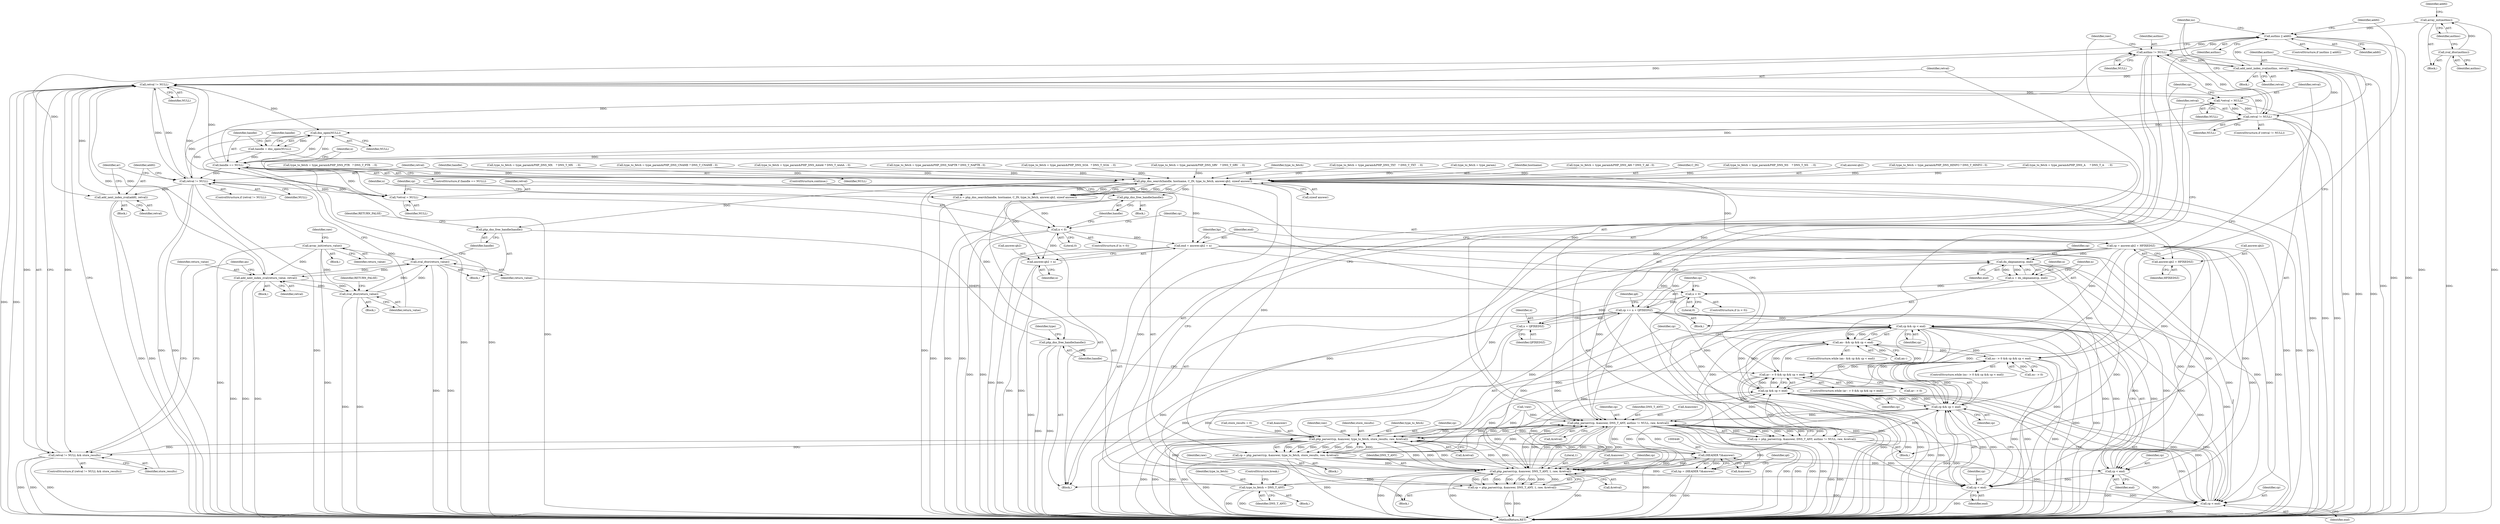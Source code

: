 digraph "1_php-src_2fefae47716d501aec41c1102f3fd4531f070b05@pointer" {
"1000532" [label="(Call,authns || addtl)"];
"1000559" [label="(Call,authns != NULL)"];
"1000532" [label="(Call,authns || addtl)"];
"1000570" [label="(Call,add_next_index_zval(authns, retval))"];
"1000566" [label="(Call,retval != NULL)"];
"1000549" [label="(Call,*retval = NULL)"];
"1000523" [label="(Call,retval != NULL)"];
"1000608" [label="(Call,add_next_index_zval(addtl, retval))"];
"1000604" [label="(Call,retval != NULL)"];
"1000589" [label="(Call,*retval = NULL)"];
"1000402" [label="(Call,handle == NULL)"];
"1000397" [label="(Call,handle = dns_open(NULL))"];
"1000399" [label="(Call,dns_open(NULL))"];
"1000528" [label="(Call,add_next_index_zval(return_value, retval))"];
"1000209" [label="(Call,array_init(return_value))"];
"1000406" [label="(Call,zval_dtor(return_value))"];
"1000489" [label="(Call,zval_dtor(return_value))"];
"1000174" [label="(Call,array_init(authns))"];
"1000172" [label="(Call,zval_dtor(authns))"];
"1000411" [label="(Call,php_dns_search(handle, hostname, C_IN, type_to_fetch, answer.qb2, sizeof answer))"];
"1000409" [label="(Call,n = php_dns_search(handle, hostname, C_IN, type_to_fetch, answer.qb2, sizeof answer))"];
"1000422" [label="(Call,n < 0)"];
"1000436" [label="(Call,end = answer.qb2 + n)"];
"1000481" [label="(Call,dn_skipname(cp, end))"];
"1000479" [label="(Call,n = dn_skipname(cp, end))"];
"1000485" [label="(Call,n < 0)"];
"1000494" [label="(Call,cp += n + QFIXEDSZ)"];
"1000503" [label="(Call,cp && cp < end)"];
"1000500" [label="(Call,an-- && cp && cp < end)"];
"1000537" [label="(Call,ns-- > 0 && cp && cp < end)"];
"1000577" [label="(Call,ar-- > 0 && cp && cp < end)"];
"1000512" [label="(Call,php_parserr(cp, &answer, type_to_fetch, store_results, raw, &retval))"];
"1000445" [label="(Call,(HEADER *)&answer)"];
"1000443" [label="(Call,hp = (HEADER *)&answer)"];
"1000554" [label="(Call,php_parserr(cp, &answer, DNS_T_ANY, authns != NULL, raw, &retval))"];
"1000390" [label="(Call,type_to_fetch = DNS_T_ANY)"];
"1000552" [label="(Call,cp = php_parserr(cp, &answer, DNS_T_ANY, authns != NULL, raw, &retval))"];
"1000542" [label="(Call,cp && cp < end)"];
"1000582" [label="(Call,cp && cp < end)"];
"1000594" [label="(Call,php_parserr(cp, &answer, DNS_T_ANY, 1, raw, &retval))"];
"1000592" [label="(Call,cp = php_parserr(cp, &answer, DNS_T_ANY, 1, raw, &retval))"];
"1000584" [label="(Call,cp < end)"];
"1000544" [label="(Call,cp < end)"];
"1000510" [label="(Call,cp = php_parserr(cp, &answer, type_to_fetch, store_results, raw, &retval))"];
"1000505" [label="(Call,cp < end)"];
"1000522" [label="(Call,retval != NULL && store_results)"];
"1000496" [label="(Call,n + QFIXEDSZ)"];
"1000438" [label="(Call,answer.qb2 + n)"];
"1000426" [label="(Call,php_dns_free_handle(handle))"];
"1000429" [label="(Call,cp = answer.qb2 + HFIXEDSZ)"];
"1000431" [label="(Call,answer.qb2 + HFIXEDSZ)"];
"1000491" [label="(Call,php_dns_free_handle(handle))"];
"1000611" [label="(Call,php_dns_free_handle(handle))"];
"1000432" [label="(Call,answer.qb2)"];
"1000422" [label="(Call,n < 0)"];
"1000490" [label="(Identifier,return_value)"];
"1000419" [label="(Call,sizeof answer)"];
"1000171" [label="(Block,)"];
"1000605" [label="(Identifier,retval)"];
"1000365" [label="(Call,type_to_fetch = type_param&PHP_DNS_NAPTR ? DNS_T_NAPTR : 0)"];
"1000577" [label="(Call,ar-- > 0 && cp && cp < end)"];
"1000491" [label="(Call,php_dns_free_handle(handle))"];
"1000295" [label="(Call,type_to_fetch = type_param&PHP_DNS_SOA   ? DNS_T_SOA   : 0)"];
"1000401" [label="(ControlStructure,if (handle == NULL))"];
"1000606" [label="(Identifier,NULL)"];
"1000184" [label="(Call,!raw)"];
"1000400" [label="(Identifier,NULL)"];
"1000550" [label="(Identifier,retval)"];
"1000518" [label="(Identifier,raw)"];
"1000532" [label="(Call,authns || addtl)"];
"1000355" [label="(Call,type_to_fetch = type_param&PHP_DNS_SRV   ? DNS_T_SRV   : 0)"];
"1000479" [label="(Call,n = dn_skipname(cp, end))"];
"1000406" [label="(Call,zval_dtor(return_value))"];
"1000551" [label="(Identifier,NULL)"];
"1000210" [label="(Identifier,return_value)"];
"1000212" [label="(Identifier,raw)"];
"1000415" [label="(Identifier,type_to_fetch)"];
"1000537" [label="(Call,ns-- > 0 && cp && cp < end)"];
"1000566" [label="(Call,retval != NULL)"];
"1000431" [label="(Call,answer.qb2 + HFIXEDSZ)"];
"1000528" [label="(Call,add_next_index_zval(return_value, retval))"];
"1000335" [label="(Call,type_to_fetch = type_param&PHP_DNS_TXT   ? DNS_T_TXT   : 0)"];
"1000531" [label="(ControlStructure,if (authns || addtl))"];
"1000255" [label="(Call,type_to_fetch = type_param)"];
"1000507" [label="(Identifier,end)"];
"1000390" [label="(Call,type_to_fetch = DNS_T_ANY)"];
"1000608" [label="(Call,add_next_index_zval(addtl, retval))"];
"1000561" [label="(Identifier,NULL)"];
"1000523" [label="(Call,retval != NULL)"];
"1000499" [label="(ControlStructure,while (an-- && cp && cp < end))"];
"1000590" [label="(Identifier,retval)"];
"1000611" [label="(Call,php_dns_free_handle(handle))"];
"1000486" [label="(Identifier,n)"];
"1000601" [label="(Call,&retval)"];
"1000517" [label="(Identifier,store_results)"];
"1000405" [label="(Block,)"];
"1000545" [label="(Identifier,cp)"];
"1000584" [label="(Call,cp < end)"];
"1000568" [label="(Identifier,NULL)"];
"1000527" [label="(Block,)"];
"1000538" [label="(Call,ns-- > 0)"];
"1000172" [label="(Call,zval_dtor(authns))"];
"1000556" [label="(Call,&answer)"];
"1000427" [label="(Identifier,handle)"];
"1000603" [label="(ControlStructure,if (retval != NULL))"];
"1000409" [label="(Call,n = php_dns_search(handle, hostname, C_IN, type_to_fetch, answer.qb2, sizeof answer))"];
"1000413" [label="(Identifier,hostname)"];
"1000600" [label="(Identifier,raw)"];
"1000174" [label="(Call,array_init(authns))"];
"1000508" [label="(Block,)"];
"1000596" [label="(Call,&answer)"];
"1000592" [label="(Call,cp = php_parserr(cp, &answer, DNS_T_ANY, 1, raw, &retval))"];
"1000478" [label="(Block,)"];
"1000589" [label="(Call,*retval = NULL)"];
"1000536" [label="(ControlStructure,while (ns-- > 0 && cp && cp < end))"];
"1000375" [label="(Call,type_to_fetch = type_param&PHP_DNS_A6\t ? DNS_T_A6 : 0)"];
"1000516" [label="(Identifier,type_to_fetch)"];
"1000450" [label="(Identifier,qd)"];
"1000435" [label="(Identifier,HFIXEDSZ)"];
"1000414" [label="(Identifier,C_IN)"];
"1000525" [label="(Identifier,NULL)"];
"1000555" [label="(Identifier,cp)"];
"1000609" [label="(Identifier,addtl)"];
"1000543" [label="(Identifier,cp)"];
"1000175" [label="(Identifier,authns)"];
"1000408" [label="(Identifier,RETURN_FALSE)"];
"1000513" [label="(Identifier,cp)"];
"1000552" [label="(Call,cp = php_parserr(cp, &answer, DNS_T_ANY, authns != NULL, raw, &retval))"];
"1000563" [label="(Call,&retval)"];
"1000529" [label="(Identifier,return_value)"];
"1000578" [label="(Call,ar-- > 0)"];
"1000275" [label="(Call,type_to_fetch = type_param&PHP_DNS_NS    ? DNS_T_NS    : 0)"];
"1000544" [label="(Call,cp < end)"];
"1000402" [label="(Call,handle == NULL)"];
"1000610" [label="(Identifier,retval)"];
"1000485" [label="(Call,n < 0)"];
"1000526" [label="(Identifier,store_results)"];
"1000521" [label="(ControlStructure,if (retval != NULL && store_results))"];
"1000496" [label="(Call,n + QFIXEDSZ)"];
"1000546" [label="(Identifier,end)"];
"1000522" [label="(Call,retval != NULL && store_results)"];
"1000416" [label="(Call,answer.qb2)"];
"1000498" [label="(Identifier,QFIXEDSZ)"];
"1000613" [label="(MethodReturn,RET)"];
"1000173" [label="(Identifier,authns)"];
"1000437" [label="(Identifier,end)"];
"1000511" [label="(Identifier,cp)"];
"1000428" [label="(ControlStructure,continue;)"];
"1000385" [label="(Call,store_results = 0)"];
"1000315" [label="(Call,type_to_fetch = type_param&PHP_DNS_HINFO ? DNS_T_HINFO : 0)"];
"1000505" [label="(Call,cp < end)"];
"1000558" [label="(Identifier,DNS_T_ANY)"];
"1000502" [label="(Identifier,an)"];
"1000559" [label="(Call,authns != NULL)"];
"1000514" [label="(Call,&answer)"];
"1000423" [label="(Identifier,n)"];
"1000425" [label="(Block,)"];
"1000489" [label="(Call,zval_dtor(return_value))"];
"1000488" [label="(Block,)"];
"1000587" [label="(Block,)"];
"1000399" [label="(Call,dns_open(NULL))"];
"1000594" [label="(Call,php_parserr(cp, &answer, DNS_T_ANY, 1, raw, &retval))"];
"1000436" [label="(Call,end = answer.qb2 + n)"];
"1000554" [label="(Call,php_parserr(cp, &answer, DNS_T_ANY, authns != NULL, raw, &retval))"];
"1000476" [label="(Identifier,qd)"];
"1000447" [label="(Call,&answer)"];
"1000580" [label="(Identifier,ar)"];
"1000265" [label="(Call,type_to_fetch = type_param&PHP_DNS_A     ? DNS_T_A     : 0)"];
"1000421" [label="(ControlStructure,if (n < 0))"];
"1000305" [label="(Call,type_to_fetch = type_param&PHP_DNS_PTR   ? DNS_T_PTR   : 0)"];
"1000482" [label="(Identifier,cp)"];
"1000430" [label="(Identifier,cp)"];
"1000504" [label="(Identifier,cp)"];
"1000572" [label="(Identifier,retval)"];
"1000443" [label="(Call,hp = (HEADER *)&answer)"];
"1000481" [label="(Call,dn_skipname(cp, end))"];
"1000412" [label="(Identifier,handle)"];
"1000542" [label="(Call,cp && cp < end)"];
"1000492" [label="(Identifier,handle)"];
"1000177" [label="(Identifier,addtl)"];
"1000607" [label="(Block,)"];
"1000438" [label="(Call,answer.qb2 + n)"];
"1000510" [label="(Call,cp = php_parserr(cp, &answer, type_to_fetch, store_results, raw, &retval))"];
"1000512" [label="(Call,php_parserr(cp, &answer, type_to_fetch, store_results, raw, &retval))"];
"1000480" [label="(Identifier,n)"];
"1000595" [label="(Identifier,cp)"];
"1000424" [label="(Literal,0)"];
"1000553" [label="(Identifier,cp)"];
"1000533" [label="(Identifier,authns)"];
"1000391" [label="(Identifier,type_to_fetch)"];
"1000493" [label="(Identifier,RETURN_FALSE)"];
"1000429" [label="(Call,cp = answer.qb2 + HFIXEDSZ)"];
"1000444" [label="(Identifier,hp)"];
"1000497" [label="(Identifier,n)"];
"1000583" [label="(Identifier,cp)"];
"1000397" [label="(Call,handle = dns_open(NULL))"];
"1000562" [label="(Identifier,raw)"];
"1000586" [label="(Identifier,end)"];
"1000598" [label="(Identifier,DNS_T_ANY)"];
"1000549" [label="(Call,*retval = NULL)"];
"1000540" [label="(Identifier,ns)"];
"1000398" [label="(Identifier,handle)"];
"1000524" [label="(Identifier,retval)"];
"1000593" [label="(Identifier,cp)"];
"1000612" [label="(Identifier,handle)"];
"1000209" [label="(Call,array_init(return_value))"];
"1000439" [label="(Call,answer.qb2)"];
"1000445" [label="(Call,(HEADER *)&answer)"];
"1000246" [label="(Identifier,type)"];
"1000604" [label="(Call,retval != NULL)"];
"1000530" [label="(Identifier,retval)"];
"1000325" [label="(Call,type_to_fetch = type_param&PHP_DNS_MX    ? DNS_T_MX    : 0)"];
"1000285" [label="(Call,type_to_fetch = type_param&PHP_DNS_CNAME ? DNS_T_CNAME : 0)"];
"1000403" [label="(Identifier,handle)"];
"1000570" [label="(Call,add_next_index_zval(authns, retval))"];
"1000404" [label="(Identifier,NULL)"];
"1000591" [label="(Identifier,NULL)"];
"1000253" [label="(Block,)"];
"1000494" [label="(Call,cp += n + QFIXEDSZ)"];
"1000483" [label="(Identifier,end)"];
"1000500" [label="(Call,an-- && cp && cp < end)"];
"1000599" [label="(Literal,1)"];
"1000574" [label="(Identifier,addtl)"];
"1000519" [label="(Call,&retval)"];
"1000567" [label="(Identifier,retval)"];
"1000442" [label="(Identifier,n)"];
"1000396" [label="(Block,)"];
"1000393" [label="(ControlStructure,break;)"];
"1000392" [label="(Identifier,DNS_T_ANY)"];
"1000576" [label="(ControlStructure,while (ar-- > 0 && cp && cp < end))"];
"1000506" [label="(Identifier,cp)"];
"1000410" [label="(Identifier,n)"];
"1000571" [label="(Identifier,authns)"];
"1000495" [label="(Identifier,cp)"];
"1000407" [label="(Identifier,return_value)"];
"1000565" [label="(ControlStructure,if (retval != NULL))"];
"1000534" [label="(Identifier,addtl)"];
"1000560" [label="(Identifier,authns)"];
"1000503" [label="(Call,cp && cp < end)"];
"1000484" [label="(ControlStructure,if (n < 0))"];
"1000547" [label="(Block,)"];
"1000345" [label="(Call,type_to_fetch = type_param&PHP_DNS_AAAA\t ? DNS_T_AAAA  : 0)"];
"1000426" [label="(Call,php_dns_free_handle(handle))"];
"1000501" [label="(Call,an--)"];
"1000585" [label="(Identifier,cp)"];
"1000487" [label="(Literal,0)"];
"1000582" [label="(Call,cp && cp < end)"];
"1000569" [label="(Block,)"];
"1000411" [label="(Call,php_dns_search(handle, hostname, C_IN, type_to_fetch, answer.qb2, sizeof answer))"];
"1000110" [label="(Block,)"];
"1000532" -> "1000531"  [label="AST: "];
"1000532" -> "1000533"  [label="CFG: "];
"1000532" -> "1000534"  [label="CFG: "];
"1000533" -> "1000532"  [label="AST: "];
"1000534" -> "1000532"  [label="AST: "];
"1000540" -> "1000532"  [label="CFG: "];
"1000574" -> "1000532"  [label="CFG: "];
"1000532" -> "1000613"  [label="DDG: "];
"1000532" -> "1000613"  [label="DDG: "];
"1000559" -> "1000532"  [label="DDG: "];
"1000570" -> "1000532"  [label="DDG: "];
"1000174" -> "1000532"  [label="DDG: "];
"1000532" -> "1000559"  [label="DDG: "];
"1000532" -> "1000608"  [label="DDG: "];
"1000559" -> "1000554"  [label="AST: "];
"1000559" -> "1000561"  [label="CFG: "];
"1000560" -> "1000559"  [label="AST: "];
"1000561" -> "1000559"  [label="AST: "];
"1000562" -> "1000559"  [label="CFG: "];
"1000559" -> "1000613"  [label="DDG: "];
"1000559" -> "1000554"  [label="DDG: "];
"1000559" -> "1000554"  [label="DDG: "];
"1000570" -> "1000559"  [label="DDG: "];
"1000523" -> "1000559"  [label="DDG: "];
"1000566" -> "1000559"  [label="DDG: "];
"1000402" -> "1000559"  [label="DDG: "];
"1000559" -> "1000566"  [label="DDG: "];
"1000559" -> "1000570"  [label="DDG: "];
"1000570" -> "1000569"  [label="AST: "];
"1000570" -> "1000572"  [label="CFG: "];
"1000571" -> "1000570"  [label="AST: "];
"1000572" -> "1000570"  [label="AST: "];
"1000540" -> "1000570"  [label="CFG: "];
"1000570" -> "1000613"  [label="DDG: "];
"1000570" -> "1000613"  [label="DDG: "];
"1000570" -> "1000613"  [label="DDG: "];
"1000570" -> "1000523"  [label="DDG: "];
"1000566" -> "1000570"  [label="DDG: "];
"1000566" -> "1000565"  [label="AST: "];
"1000566" -> "1000568"  [label="CFG: "];
"1000567" -> "1000566"  [label="AST: "];
"1000568" -> "1000566"  [label="AST: "];
"1000540" -> "1000566"  [label="CFG: "];
"1000571" -> "1000566"  [label="CFG: "];
"1000566" -> "1000613"  [label="DDG: "];
"1000566" -> "1000613"  [label="DDG: "];
"1000566" -> "1000613"  [label="DDG: "];
"1000566" -> "1000399"  [label="DDG: "];
"1000566" -> "1000523"  [label="DDG: "];
"1000566" -> "1000549"  [label="DDG: "];
"1000549" -> "1000566"  [label="DDG: "];
"1000566" -> "1000589"  [label="DDG: "];
"1000566" -> "1000604"  [label="DDG: "];
"1000549" -> "1000547"  [label="AST: "];
"1000549" -> "1000551"  [label="CFG: "];
"1000550" -> "1000549"  [label="AST: "];
"1000551" -> "1000549"  [label="AST: "];
"1000553" -> "1000549"  [label="CFG: "];
"1000523" -> "1000549"  [label="DDG: "];
"1000402" -> "1000549"  [label="DDG: "];
"1000523" -> "1000522"  [label="AST: "];
"1000523" -> "1000525"  [label="CFG: "];
"1000524" -> "1000523"  [label="AST: "];
"1000525" -> "1000523"  [label="AST: "];
"1000526" -> "1000523"  [label="CFG: "];
"1000522" -> "1000523"  [label="CFG: "];
"1000523" -> "1000613"  [label="DDG: "];
"1000523" -> "1000613"  [label="DDG: "];
"1000523" -> "1000399"  [label="DDG: "];
"1000523" -> "1000522"  [label="DDG: "];
"1000523" -> "1000522"  [label="DDG: "];
"1000608" -> "1000523"  [label="DDG: "];
"1000528" -> "1000523"  [label="DDG: "];
"1000604" -> "1000523"  [label="DDG: "];
"1000402" -> "1000523"  [label="DDG: "];
"1000523" -> "1000528"  [label="DDG: "];
"1000523" -> "1000589"  [label="DDG: "];
"1000523" -> "1000604"  [label="DDG: "];
"1000608" -> "1000607"  [label="AST: "];
"1000608" -> "1000610"  [label="CFG: "];
"1000609" -> "1000608"  [label="AST: "];
"1000610" -> "1000608"  [label="AST: "];
"1000580" -> "1000608"  [label="CFG: "];
"1000608" -> "1000613"  [label="DDG: "];
"1000608" -> "1000613"  [label="DDG: "];
"1000604" -> "1000608"  [label="DDG: "];
"1000604" -> "1000603"  [label="AST: "];
"1000604" -> "1000606"  [label="CFG: "];
"1000605" -> "1000604"  [label="AST: "];
"1000606" -> "1000604"  [label="AST: "];
"1000580" -> "1000604"  [label="CFG: "];
"1000609" -> "1000604"  [label="CFG: "];
"1000604" -> "1000613"  [label="DDG: "];
"1000604" -> "1000613"  [label="DDG: "];
"1000604" -> "1000613"  [label="DDG: "];
"1000604" -> "1000399"  [label="DDG: "];
"1000604" -> "1000589"  [label="DDG: "];
"1000589" -> "1000604"  [label="DDG: "];
"1000402" -> "1000604"  [label="DDG: "];
"1000589" -> "1000587"  [label="AST: "];
"1000589" -> "1000591"  [label="CFG: "];
"1000590" -> "1000589"  [label="AST: "];
"1000591" -> "1000589"  [label="AST: "];
"1000593" -> "1000589"  [label="CFG: "];
"1000402" -> "1000589"  [label="DDG: "];
"1000402" -> "1000401"  [label="AST: "];
"1000402" -> "1000404"  [label="CFG: "];
"1000403" -> "1000402"  [label="AST: "];
"1000404" -> "1000402"  [label="AST: "];
"1000407" -> "1000402"  [label="CFG: "];
"1000410" -> "1000402"  [label="CFG: "];
"1000402" -> "1000613"  [label="DDG: "];
"1000402" -> "1000613"  [label="DDG: "];
"1000402" -> "1000399"  [label="DDG: "];
"1000397" -> "1000402"  [label="DDG: "];
"1000399" -> "1000402"  [label="DDG: "];
"1000402" -> "1000411"  [label="DDG: "];
"1000397" -> "1000396"  [label="AST: "];
"1000397" -> "1000399"  [label="CFG: "];
"1000398" -> "1000397"  [label="AST: "];
"1000399" -> "1000397"  [label="AST: "];
"1000403" -> "1000397"  [label="CFG: "];
"1000397" -> "1000613"  [label="DDG: "];
"1000399" -> "1000397"  [label="DDG: "];
"1000399" -> "1000400"  [label="CFG: "];
"1000400" -> "1000399"  [label="AST: "];
"1000528" -> "1000527"  [label="AST: "];
"1000528" -> "1000530"  [label="CFG: "];
"1000529" -> "1000528"  [label="AST: "];
"1000530" -> "1000528"  [label="AST: "];
"1000502" -> "1000528"  [label="CFG: "];
"1000528" -> "1000613"  [label="DDG: "];
"1000528" -> "1000613"  [label="DDG: "];
"1000528" -> "1000613"  [label="DDG: "];
"1000528" -> "1000406"  [label="DDG: "];
"1000528" -> "1000489"  [label="DDG: "];
"1000209" -> "1000528"  [label="DDG: "];
"1000406" -> "1000528"  [label="DDG: "];
"1000489" -> "1000528"  [label="DDG: "];
"1000209" -> "1000110"  [label="AST: "];
"1000209" -> "1000210"  [label="CFG: "];
"1000210" -> "1000209"  [label="AST: "];
"1000212" -> "1000209"  [label="CFG: "];
"1000209" -> "1000613"  [label="DDG: "];
"1000209" -> "1000613"  [label="DDG: "];
"1000209" -> "1000406"  [label="DDG: "];
"1000209" -> "1000489"  [label="DDG: "];
"1000406" -> "1000405"  [label="AST: "];
"1000406" -> "1000407"  [label="CFG: "];
"1000407" -> "1000406"  [label="AST: "];
"1000408" -> "1000406"  [label="CFG: "];
"1000406" -> "1000613"  [label="DDG: "];
"1000406" -> "1000613"  [label="DDG: "];
"1000489" -> "1000406"  [label="DDG: "];
"1000406" -> "1000489"  [label="DDG: "];
"1000489" -> "1000488"  [label="AST: "];
"1000489" -> "1000490"  [label="CFG: "];
"1000490" -> "1000489"  [label="AST: "];
"1000492" -> "1000489"  [label="CFG: "];
"1000489" -> "1000613"  [label="DDG: "];
"1000489" -> "1000613"  [label="DDG: "];
"1000174" -> "1000171"  [label="AST: "];
"1000174" -> "1000175"  [label="CFG: "];
"1000175" -> "1000174"  [label="AST: "];
"1000177" -> "1000174"  [label="CFG: "];
"1000174" -> "1000613"  [label="DDG: "];
"1000174" -> "1000613"  [label="DDG: "];
"1000172" -> "1000174"  [label="DDG: "];
"1000172" -> "1000171"  [label="AST: "];
"1000172" -> "1000173"  [label="CFG: "];
"1000173" -> "1000172"  [label="AST: "];
"1000175" -> "1000172"  [label="CFG: "];
"1000172" -> "1000613"  [label="DDG: "];
"1000411" -> "1000409"  [label="AST: "];
"1000411" -> "1000419"  [label="CFG: "];
"1000412" -> "1000411"  [label="AST: "];
"1000413" -> "1000411"  [label="AST: "];
"1000414" -> "1000411"  [label="AST: "];
"1000415" -> "1000411"  [label="AST: "];
"1000416" -> "1000411"  [label="AST: "];
"1000419" -> "1000411"  [label="AST: "];
"1000409" -> "1000411"  [label="CFG: "];
"1000411" -> "1000613"  [label="DDG: "];
"1000411" -> "1000613"  [label="DDG: "];
"1000411" -> "1000613"  [label="DDG: "];
"1000411" -> "1000613"  [label="DDG: "];
"1000411" -> "1000409"  [label="DDG: "];
"1000411" -> "1000409"  [label="DDG: "];
"1000411" -> "1000409"  [label="DDG: "];
"1000411" -> "1000409"  [label="DDG: "];
"1000411" -> "1000409"  [label="DDG: "];
"1000325" -> "1000411"  [label="DDG: "];
"1000375" -> "1000411"  [label="DDG: "];
"1000335" -> "1000411"  [label="DDG: "];
"1000295" -> "1000411"  [label="DDG: "];
"1000315" -> "1000411"  [label="DDG: "];
"1000305" -> "1000411"  [label="DDG: "];
"1000265" -> "1000411"  [label="DDG: "];
"1000390" -> "1000411"  [label="DDG: "];
"1000345" -> "1000411"  [label="DDG: "];
"1000255" -> "1000411"  [label="DDG: "];
"1000355" -> "1000411"  [label="DDG: "];
"1000285" -> "1000411"  [label="DDG: "];
"1000365" -> "1000411"  [label="DDG: "];
"1000275" -> "1000411"  [label="DDG: "];
"1000411" -> "1000426"  [label="DDG: "];
"1000411" -> "1000429"  [label="DDG: "];
"1000411" -> "1000431"  [label="DDG: "];
"1000411" -> "1000436"  [label="DDG: "];
"1000411" -> "1000438"  [label="DDG: "];
"1000411" -> "1000491"  [label="DDG: "];
"1000411" -> "1000512"  [label="DDG: "];
"1000411" -> "1000611"  [label="DDG: "];
"1000409" -> "1000396"  [label="AST: "];
"1000410" -> "1000409"  [label="AST: "];
"1000423" -> "1000409"  [label="CFG: "];
"1000409" -> "1000613"  [label="DDG: "];
"1000409" -> "1000422"  [label="DDG: "];
"1000422" -> "1000421"  [label="AST: "];
"1000422" -> "1000424"  [label="CFG: "];
"1000423" -> "1000422"  [label="AST: "];
"1000424" -> "1000422"  [label="AST: "];
"1000427" -> "1000422"  [label="CFG: "];
"1000430" -> "1000422"  [label="CFG: "];
"1000422" -> "1000613"  [label="DDG: "];
"1000422" -> "1000613"  [label="DDG: "];
"1000422" -> "1000436"  [label="DDG: "];
"1000422" -> "1000438"  [label="DDG: "];
"1000436" -> "1000396"  [label="AST: "];
"1000436" -> "1000438"  [label="CFG: "];
"1000437" -> "1000436"  [label="AST: "];
"1000438" -> "1000436"  [label="AST: "];
"1000444" -> "1000436"  [label="CFG: "];
"1000436" -> "1000613"  [label="DDG: "];
"1000436" -> "1000613"  [label="DDG: "];
"1000436" -> "1000481"  [label="DDG: "];
"1000436" -> "1000505"  [label="DDG: "];
"1000436" -> "1000544"  [label="DDG: "];
"1000436" -> "1000584"  [label="DDG: "];
"1000481" -> "1000479"  [label="AST: "];
"1000481" -> "1000483"  [label="CFG: "];
"1000482" -> "1000481"  [label="AST: "];
"1000483" -> "1000481"  [label="AST: "];
"1000479" -> "1000481"  [label="CFG: "];
"1000481" -> "1000613"  [label="DDG: "];
"1000481" -> "1000479"  [label="DDG: "];
"1000481" -> "1000479"  [label="DDG: "];
"1000494" -> "1000481"  [label="DDG: "];
"1000429" -> "1000481"  [label="DDG: "];
"1000481" -> "1000494"  [label="DDG: "];
"1000481" -> "1000505"  [label="DDG: "];
"1000481" -> "1000544"  [label="DDG: "];
"1000481" -> "1000584"  [label="DDG: "];
"1000479" -> "1000478"  [label="AST: "];
"1000480" -> "1000479"  [label="AST: "];
"1000486" -> "1000479"  [label="CFG: "];
"1000479" -> "1000613"  [label="DDG: "];
"1000479" -> "1000485"  [label="DDG: "];
"1000485" -> "1000484"  [label="AST: "];
"1000485" -> "1000487"  [label="CFG: "];
"1000486" -> "1000485"  [label="AST: "];
"1000487" -> "1000485"  [label="AST: "];
"1000490" -> "1000485"  [label="CFG: "];
"1000495" -> "1000485"  [label="CFG: "];
"1000485" -> "1000613"  [label="DDG: "];
"1000485" -> "1000494"  [label="DDG: "];
"1000485" -> "1000496"  [label="DDG: "];
"1000494" -> "1000478"  [label="AST: "];
"1000494" -> "1000496"  [label="CFG: "];
"1000495" -> "1000494"  [label="AST: "];
"1000496" -> "1000494"  [label="AST: "];
"1000476" -> "1000494"  [label="CFG: "];
"1000494" -> "1000613"  [label="DDG: "];
"1000494" -> "1000613"  [label="DDG: "];
"1000494" -> "1000503"  [label="DDG: "];
"1000494" -> "1000505"  [label="DDG: "];
"1000494" -> "1000512"  [label="DDG: "];
"1000494" -> "1000542"  [label="DDG: "];
"1000494" -> "1000544"  [label="DDG: "];
"1000494" -> "1000554"  [label="DDG: "];
"1000494" -> "1000582"  [label="DDG: "];
"1000494" -> "1000584"  [label="DDG: "];
"1000494" -> "1000594"  [label="DDG: "];
"1000503" -> "1000500"  [label="AST: "];
"1000503" -> "1000504"  [label="CFG: "];
"1000503" -> "1000505"  [label="CFG: "];
"1000504" -> "1000503"  [label="AST: "];
"1000505" -> "1000503"  [label="AST: "];
"1000500" -> "1000503"  [label="CFG: "];
"1000503" -> "1000613"  [label="DDG: "];
"1000503" -> "1000613"  [label="DDG: "];
"1000503" -> "1000500"  [label="DDG: "];
"1000503" -> "1000500"  [label="DDG: "];
"1000505" -> "1000503"  [label="DDG: "];
"1000505" -> "1000503"  [label="DDG: "];
"1000510" -> "1000503"  [label="DDG: "];
"1000429" -> "1000503"  [label="DDG: "];
"1000582" -> "1000503"  [label="DDG: "];
"1000542" -> "1000503"  [label="DDG: "];
"1000503" -> "1000512"  [label="DDG: "];
"1000503" -> "1000542"  [label="DDG: "];
"1000503" -> "1000542"  [label="DDG: "];
"1000503" -> "1000544"  [label="DDG: "];
"1000503" -> "1000554"  [label="DDG: "];
"1000503" -> "1000582"  [label="DDG: "];
"1000503" -> "1000582"  [label="DDG: "];
"1000503" -> "1000584"  [label="DDG: "];
"1000503" -> "1000594"  [label="DDG: "];
"1000500" -> "1000499"  [label="AST: "];
"1000500" -> "1000501"  [label="CFG: "];
"1000501" -> "1000500"  [label="AST: "];
"1000511" -> "1000500"  [label="CFG: "];
"1000533" -> "1000500"  [label="CFG: "];
"1000500" -> "1000613"  [label="DDG: "];
"1000500" -> "1000613"  [label="DDG: "];
"1000501" -> "1000500"  [label="DDG: "];
"1000537" -> "1000500"  [label="DDG: "];
"1000577" -> "1000500"  [label="DDG: "];
"1000500" -> "1000537"  [label="DDG: "];
"1000500" -> "1000577"  [label="DDG: "];
"1000537" -> "1000536"  [label="AST: "];
"1000537" -> "1000538"  [label="CFG: "];
"1000537" -> "1000542"  [label="CFG: "];
"1000538" -> "1000537"  [label="AST: "];
"1000542" -> "1000537"  [label="AST: "];
"1000550" -> "1000537"  [label="CFG: "];
"1000574" -> "1000537"  [label="CFG: "];
"1000537" -> "1000613"  [label="DDG: "];
"1000537" -> "1000613"  [label="DDG: "];
"1000537" -> "1000613"  [label="DDG: "];
"1000538" -> "1000537"  [label="DDG: "];
"1000542" -> "1000537"  [label="DDG: "];
"1000542" -> "1000537"  [label="DDG: "];
"1000537" -> "1000577"  [label="DDG: "];
"1000577" -> "1000576"  [label="AST: "];
"1000577" -> "1000578"  [label="CFG: "];
"1000577" -> "1000582"  [label="CFG: "];
"1000578" -> "1000577"  [label="AST: "];
"1000582" -> "1000577"  [label="AST: "];
"1000590" -> "1000577"  [label="CFG: "];
"1000612" -> "1000577"  [label="CFG: "];
"1000577" -> "1000613"  [label="DDG: "];
"1000577" -> "1000613"  [label="DDG: "];
"1000577" -> "1000613"  [label="DDG: "];
"1000578" -> "1000577"  [label="DDG: "];
"1000582" -> "1000577"  [label="DDG: "];
"1000582" -> "1000577"  [label="DDG: "];
"1000512" -> "1000510"  [label="AST: "];
"1000512" -> "1000519"  [label="CFG: "];
"1000513" -> "1000512"  [label="AST: "];
"1000514" -> "1000512"  [label="AST: "];
"1000516" -> "1000512"  [label="AST: "];
"1000517" -> "1000512"  [label="AST: "];
"1000518" -> "1000512"  [label="AST: "];
"1000519" -> "1000512"  [label="AST: "];
"1000510" -> "1000512"  [label="CFG: "];
"1000512" -> "1000613"  [label="DDG: "];
"1000512" -> "1000613"  [label="DDG: "];
"1000512" -> "1000613"  [label="DDG: "];
"1000512" -> "1000613"  [label="DDG: "];
"1000512" -> "1000445"  [label="DDG: "];
"1000512" -> "1000510"  [label="DDG: "];
"1000512" -> "1000510"  [label="DDG: "];
"1000512" -> "1000510"  [label="DDG: "];
"1000512" -> "1000510"  [label="DDG: "];
"1000512" -> "1000510"  [label="DDG: "];
"1000512" -> "1000510"  [label="DDG: "];
"1000510" -> "1000512"  [label="DDG: "];
"1000429" -> "1000512"  [label="DDG: "];
"1000445" -> "1000512"  [label="DDG: "];
"1000522" -> "1000512"  [label="DDG: "];
"1000385" -> "1000512"  [label="DDG: "];
"1000184" -> "1000512"  [label="DDG: "];
"1000554" -> "1000512"  [label="DDG: "];
"1000554" -> "1000512"  [label="DDG: "];
"1000594" -> "1000512"  [label="DDG: "];
"1000594" -> "1000512"  [label="DDG: "];
"1000512" -> "1000522"  [label="DDG: "];
"1000512" -> "1000554"  [label="DDG: "];
"1000512" -> "1000554"  [label="DDG: "];
"1000512" -> "1000554"  [label="DDG: "];
"1000512" -> "1000594"  [label="DDG: "];
"1000512" -> "1000594"  [label="DDG: "];
"1000512" -> "1000594"  [label="DDG: "];
"1000445" -> "1000443"  [label="AST: "];
"1000445" -> "1000447"  [label="CFG: "];
"1000446" -> "1000445"  [label="AST: "];
"1000447" -> "1000445"  [label="AST: "];
"1000443" -> "1000445"  [label="CFG: "];
"1000445" -> "1000613"  [label="DDG: "];
"1000445" -> "1000443"  [label="DDG: "];
"1000594" -> "1000445"  [label="DDG: "];
"1000554" -> "1000445"  [label="DDG: "];
"1000445" -> "1000554"  [label="DDG: "];
"1000445" -> "1000594"  [label="DDG: "];
"1000443" -> "1000396"  [label="AST: "];
"1000444" -> "1000443"  [label="AST: "];
"1000450" -> "1000443"  [label="CFG: "];
"1000443" -> "1000613"  [label="DDG: "];
"1000443" -> "1000613"  [label="DDG: "];
"1000554" -> "1000552"  [label="AST: "];
"1000554" -> "1000563"  [label="CFG: "];
"1000555" -> "1000554"  [label="AST: "];
"1000556" -> "1000554"  [label="AST: "];
"1000558" -> "1000554"  [label="AST: "];
"1000562" -> "1000554"  [label="AST: "];
"1000563" -> "1000554"  [label="AST: "];
"1000552" -> "1000554"  [label="CFG: "];
"1000554" -> "1000613"  [label="DDG: "];
"1000554" -> "1000613"  [label="DDG: "];
"1000554" -> "1000613"  [label="DDG: "];
"1000554" -> "1000613"  [label="DDG: "];
"1000554" -> "1000613"  [label="DDG: "];
"1000554" -> "1000390"  [label="DDG: "];
"1000554" -> "1000552"  [label="DDG: "];
"1000554" -> "1000552"  [label="DDG: "];
"1000554" -> "1000552"  [label="DDG: "];
"1000554" -> "1000552"  [label="DDG: "];
"1000554" -> "1000552"  [label="DDG: "];
"1000554" -> "1000552"  [label="DDG: "];
"1000552" -> "1000554"  [label="DDG: "];
"1000510" -> "1000554"  [label="DDG: "];
"1000542" -> "1000554"  [label="DDG: "];
"1000429" -> "1000554"  [label="DDG: "];
"1000594" -> "1000554"  [label="DDG: "];
"1000594" -> "1000554"  [label="DDG: "];
"1000594" -> "1000554"  [label="DDG: "];
"1000184" -> "1000554"  [label="DDG: "];
"1000554" -> "1000594"  [label="DDG: "];
"1000554" -> "1000594"  [label="DDG: "];
"1000554" -> "1000594"  [label="DDG: "];
"1000554" -> "1000594"  [label="DDG: "];
"1000390" -> "1000253"  [label="AST: "];
"1000390" -> "1000392"  [label="CFG: "];
"1000391" -> "1000390"  [label="AST: "];
"1000392" -> "1000390"  [label="AST: "];
"1000393" -> "1000390"  [label="CFG: "];
"1000390" -> "1000613"  [label="DDG: "];
"1000390" -> "1000613"  [label="DDG: "];
"1000594" -> "1000390"  [label="DDG: "];
"1000552" -> "1000547"  [label="AST: "];
"1000553" -> "1000552"  [label="AST: "];
"1000567" -> "1000552"  [label="CFG: "];
"1000552" -> "1000613"  [label="DDG: "];
"1000552" -> "1000613"  [label="DDG: "];
"1000552" -> "1000542"  [label="DDG: "];
"1000552" -> "1000544"  [label="DDG: "];
"1000552" -> "1000582"  [label="DDG: "];
"1000552" -> "1000584"  [label="DDG: "];
"1000552" -> "1000594"  [label="DDG: "];
"1000542" -> "1000543"  [label="CFG: "];
"1000542" -> "1000544"  [label="CFG: "];
"1000543" -> "1000542"  [label="AST: "];
"1000544" -> "1000542"  [label="AST: "];
"1000542" -> "1000613"  [label="DDG: "];
"1000542" -> "1000613"  [label="DDG: "];
"1000510" -> "1000542"  [label="DDG: "];
"1000544" -> "1000542"  [label="DDG: "];
"1000544" -> "1000542"  [label="DDG: "];
"1000429" -> "1000542"  [label="DDG: "];
"1000582" -> "1000542"  [label="DDG: "];
"1000542" -> "1000582"  [label="DDG: "];
"1000542" -> "1000582"  [label="DDG: "];
"1000542" -> "1000584"  [label="DDG: "];
"1000542" -> "1000594"  [label="DDG: "];
"1000582" -> "1000583"  [label="CFG: "];
"1000582" -> "1000584"  [label="CFG: "];
"1000583" -> "1000582"  [label="AST: "];
"1000584" -> "1000582"  [label="AST: "];
"1000582" -> "1000613"  [label="DDG: "];
"1000582" -> "1000613"  [label="DDG: "];
"1000510" -> "1000582"  [label="DDG: "];
"1000429" -> "1000582"  [label="DDG: "];
"1000592" -> "1000582"  [label="DDG: "];
"1000584" -> "1000582"  [label="DDG: "];
"1000584" -> "1000582"  [label="DDG: "];
"1000582" -> "1000594"  [label="DDG: "];
"1000594" -> "1000592"  [label="AST: "];
"1000594" -> "1000601"  [label="CFG: "];
"1000595" -> "1000594"  [label="AST: "];
"1000596" -> "1000594"  [label="AST: "];
"1000598" -> "1000594"  [label="AST: "];
"1000599" -> "1000594"  [label="AST: "];
"1000600" -> "1000594"  [label="AST: "];
"1000601" -> "1000594"  [label="AST: "];
"1000592" -> "1000594"  [label="CFG: "];
"1000594" -> "1000613"  [label="DDG: "];
"1000594" -> "1000613"  [label="DDG: "];
"1000594" -> "1000613"  [label="DDG: "];
"1000594" -> "1000613"  [label="DDG: "];
"1000594" -> "1000592"  [label="DDG: "];
"1000594" -> "1000592"  [label="DDG: "];
"1000594" -> "1000592"  [label="DDG: "];
"1000594" -> "1000592"  [label="DDG: "];
"1000594" -> "1000592"  [label="DDG: "];
"1000594" -> "1000592"  [label="DDG: "];
"1000510" -> "1000594"  [label="DDG: "];
"1000429" -> "1000594"  [label="DDG: "];
"1000592" -> "1000594"  [label="DDG: "];
"1000184" -> "1000594"  [label="DDG: "];
"1000592" -> "1000587"  [label="AST: "];
"1000593" -> "1000592"  [label="AST: "];
"1000605" -> "1000592"  [label="CFG: "];
"1000592" -> "1000613"  [label="DDG: "];
"1000592" -> "1000613"  [label="DDG: "];
"1000592" -> "1000584"  [label="DDG: "];
"1000584" -> "1000586"  [label="CFG: "];
"1000585" -> "1000584"  [label="AST: "];
"1000586" -> "1000584"  [label="AST: "];
"1000584" -> "1000613"  [label="DDG: "];
"1000510" -> "1000584"  [label="DDG: "];
"1000429" -> "1000584"  [label="DDG: "];
"1000505" -> "1000584"  [label="DDG: "];
"1000544" -> "1000584"  [label="DDG: "];
"1000544" -> "1000546"  [label="CFG: "];
"1000545" -> "1000544"  [label="AST: "];
"1000546" -> "1000544"  [label="AST: "];
"1000544" -> "1000613"  [label="DDG: "];
"1000510" -> "1000544"  [label="DDG: "];
"1000429" -> "1000544"  [label="DDG: "];
"1000505" -> "1000544"  [label="DDG: "];
"1000510" -> "1000508"  [label="AST: "];
"1000511" -> "1000510"  [label="AST: "];
"1000524" -> "1000510"  [label="CFG: "];
"1000510" -> "1000613"  [label="DDG: "];
"1000510" -> "1000613"  [label="DDG: "];
"1000510" -> "1000505"  [label="DDG: "];
"1000505" -> "1000507"  [label="CFG: "];
"1000506" -> "1000505"  [label="AST: "];
"1000507" -> "1000505"  [label="AST: "];
"1000505" -> "1000613"  [label="DDG: "];
"1000429" -> "1000505"  [label="DDG: "];
"1000522" -> "1000521"  [label="AST: "];
"1000522" -> "1000526"  [label="CFG: "];
"1000526" -> "1000522"  [label="AST: "];
"1000502" -> "1000522"  [label="CFG: "];
"1000529" -> "1000522"  [label="CFG: "];
"1000522" -> "1000613"  [label="DDG: "];
"1000522" -> "1000613"  [label="DDG: "];
"1000522" -> "1000613"  [label="DDG: "];
"1000496" -> "1000498"  [label="CFG: "];
"1000497" -> "1000496"  [label="AST: "];
"1000498" -> "1000496"  [label="AST: "];
"1000496" -> "1000613"  [label="DDG: "];
"1000496" -> "1000613"  [label="DDG: "];
"1000438" -> "1000442"  [label="CFG: "];
"1000439" -> "1000438"  [label="AST: "];
"1000442" -> "1000438"  [label="AST: "];
"1000438" -> "1000613"  [label="DDG: "];
"1000438" -> "1000613"  [label="DDG: "];
"1000426" -> "1000425"  [label="AST: "];
"1000426" -> "1000427"  [label="CFG: "];
"1000427" -> "1000426"  [label="AST: "];
"1000428" -> "1000426"  [label="CFG: "];
"1000426" -> "1000613"  [label="DDG: "];
"1000426" -> "1000613"  [label="DDG: "];
"1000429" -> "1000396"  [label="AST: "];
"1000429" -> "1000431"  [label="CFG: "];
"1000430" -> "1000429"  [label="AST: "];
"1000431" -> "1000429"  [label="AST: "];
"1000437" -> "1000429"  [label="CFG: "];
"1000429" -> "1000613"  [label="DDG: "];
"1000429" -> "1000613"  [label="DDG: "];
"1000431" -> "1000435"  [label="CFG: "];
"1000432" -> "1000431"  [label="AST: "];
"1000435" -> "1000431"  [label="AST: "];
"1000431" -> "1000613"  [label="DDG: "];
"1000491" -> "1000488"  [label="AST: "];
"1000491" -> "1000492"  [label="CFG: "];
"1000492" -> "1000491"  [label="AST: "];
"1000493" -> "1000491"  [label="CFG: "];
"1000491" -> "1000611"  [label="DDG: "];
"1000611" -> "1000396"  [label="AST: "];
"1000611" -> "1000612"  [label="CFG: "];
"1000612" -> "1000611"  [label="AST: "];
"1000246" -> "1000611"  [label="CFG: "];
"1000611" -> "1000613"  [label="DDG: "];
"1000611" -> "1000613"  [label="DDG: "];
}
